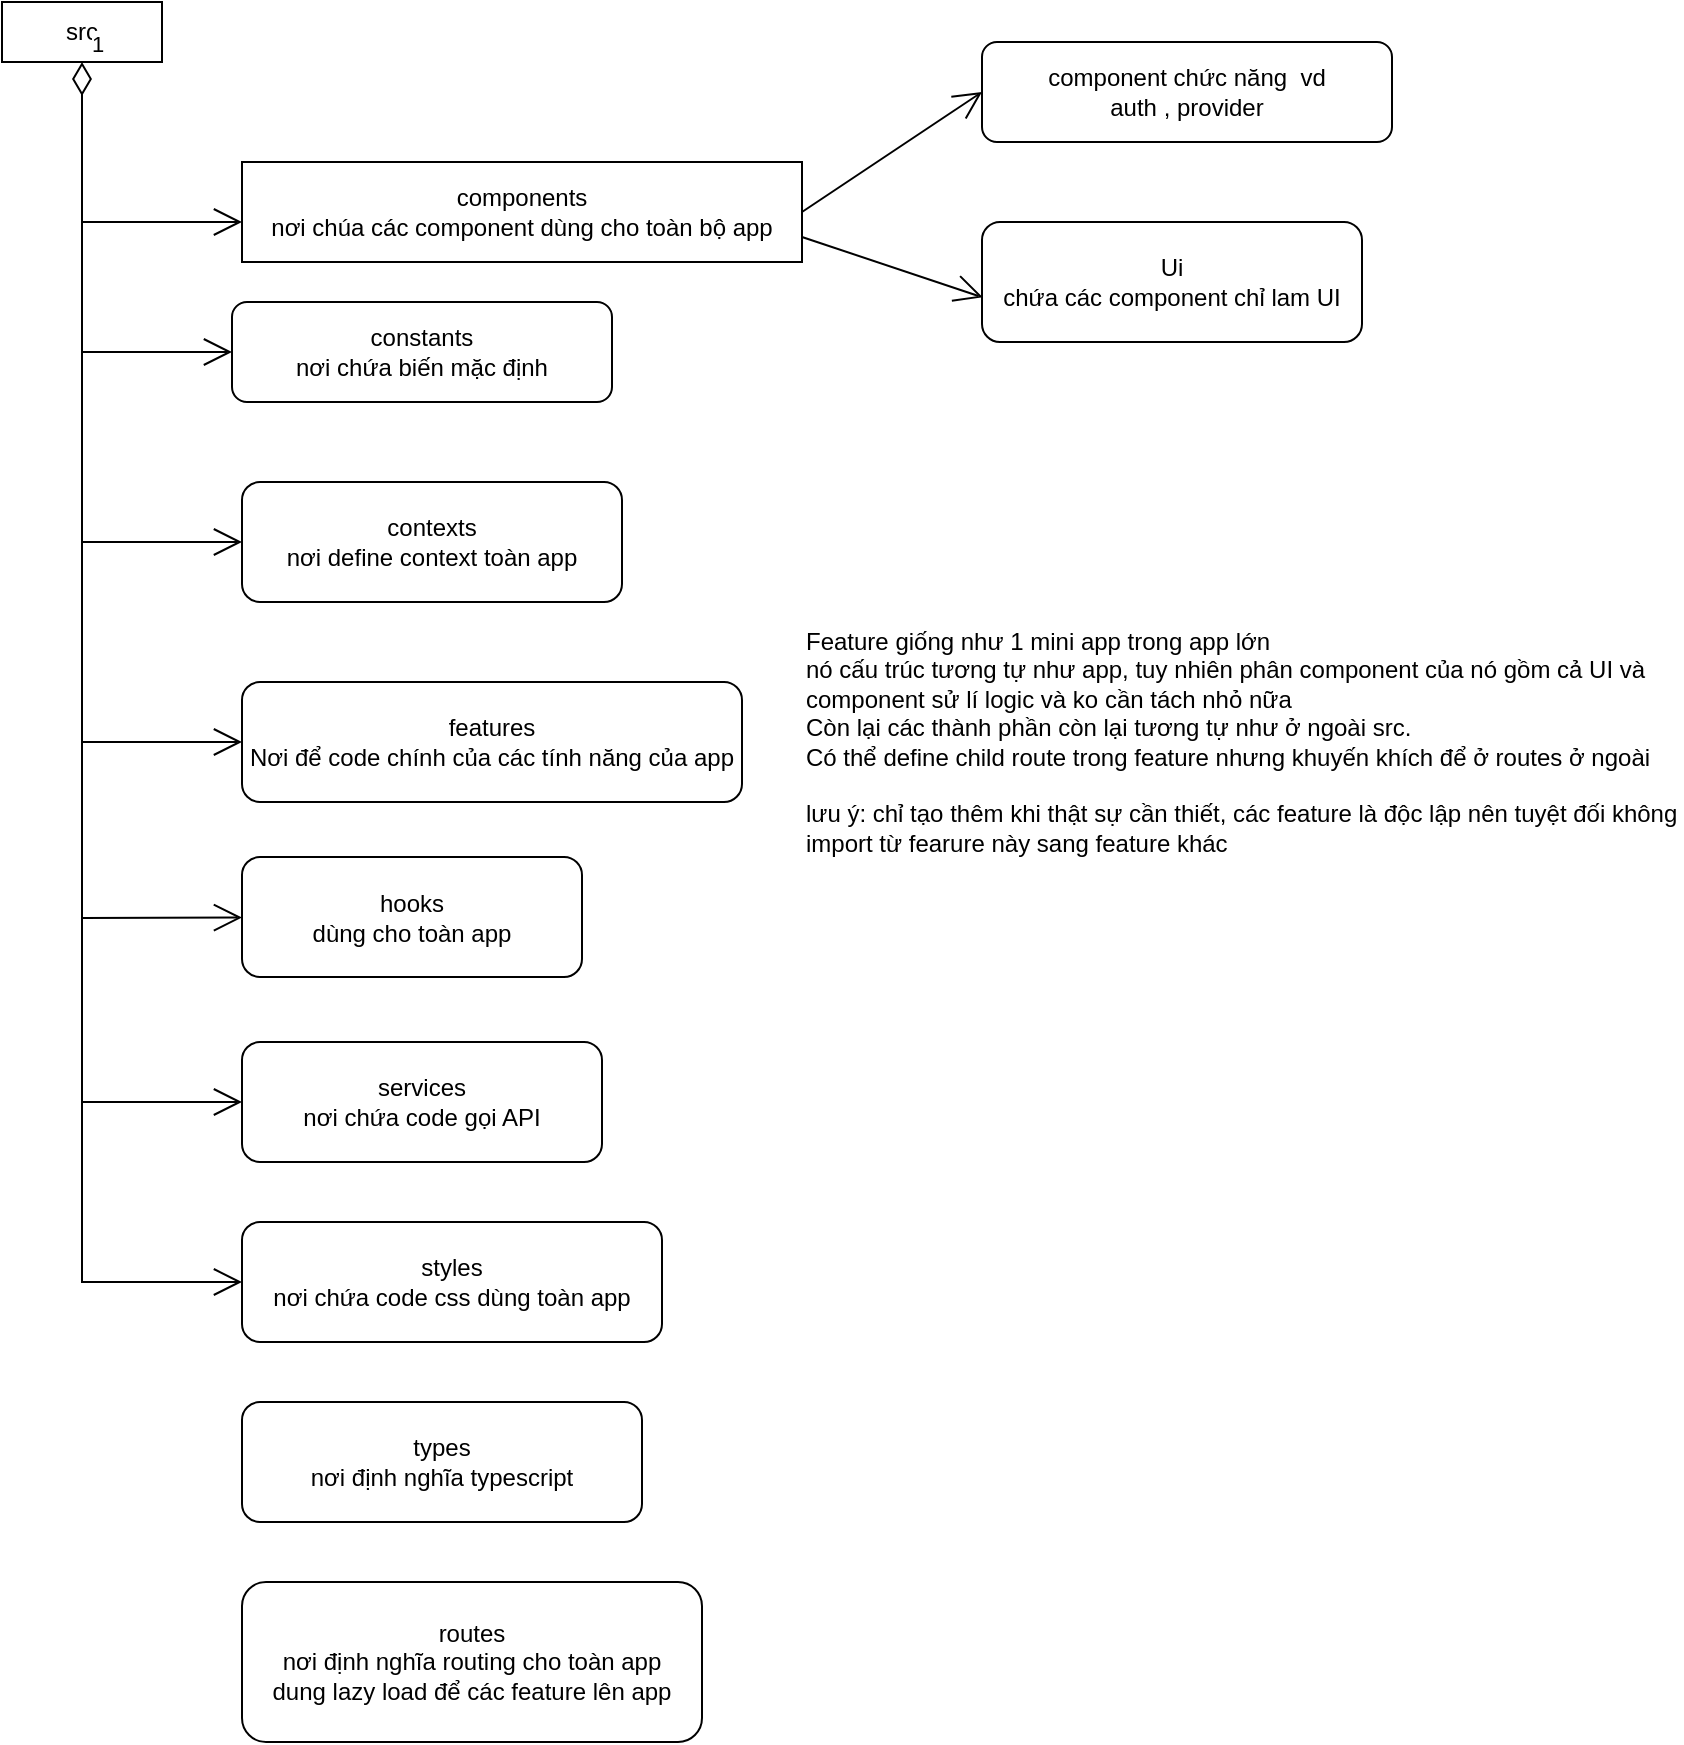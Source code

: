 <mxfile version="24.0.8" type="github">
  <diagram name="Page-1" id="wrw0SfxO5_0Ca2JjUSIg">
    <mxGraphModel dx="1173" dy="738" grid="1" gridSize="10" guides="1" tooltips="1" connect="1" arrows="1" fold="1" page="1" pageScale="1" pageWidth="850" pageHeight="1100" math="0" shadow="0">
      <root>
        <mxCell id="0" />
        <mxCell id="1" parent="0" />
        <mxCell id="Rp1hxPwc3jwJhl6jkTWq-1" value="src" style="rounded=0;whiteSpace=wrap;html=1;" vertex="1" parent="1">
          <mxGeometry y="70" width="80" height="30" as="geometry" />
        </mxCell>
        <mxCell id="Rp1hxPwc3jwJhl6jkTWq-2" value="components&lt;div&gt;nơi chúa các component dùng cho toàn bộ app&lt;/div&gt;" style="rounded=0;whiteSpace=wrap;html=1;" vertex="1" parent="1">
          <mxGeometry x="120" y="150" width="280" height="50" as="geometry" />
        </mxCell>
        <mxCell id="Rp1hxPwc3jwJhl6jkTWq-4" value="component chức năng&amp;nbsp; vd&lt;div&gt;auth , provider&lt;/div&gt;" style="rounded=1;whiteSpace=wrap;html=1;" vertex="1" parent="1">
          <mxGeometry x="490" y="90" width="205" height="50" as="geometry" />
        </mxCell>
        <mxCell id="Rp1hxPwc3jwJhl6jkTWq-5" value="Ui&lt;div&gt;chứa các component chỉ lam UI&lt;/div&gt;" style="rounded=1;whiteSpace=wrap;html=1;" vertex="1" parent="1">
          <mxGeometry x="490" y="180" width="190" height="60" as="geometry" />
        </mxCell>
        <mxCell id="Rp1hxPwc3jwJhl6jkTWq-6" value="constants&lt;div&gt;nơi chứa biến mặc định&lt;/div&gt;" style="rounded=1;whiteSpace=wrap;html=1;" vertex="1" parent="1">
          <mxGeometry x="115" y="220" width="190" height="50" as="geometry" />
        </mxCell>
        <mxCell id="Rp1hxPwc3jwJhl6jkTWq-7" value="contexts&lt;div&gt;nơi define context toàn app&lt;/div&gt;" style="rounded=1;whiteSpace=wrap;html=1;" vertex="1" parent="1">
          <mxGeometry x="120" y="310" width="190" height="60" as="geometry" />
        </mxCell>
        <mxCell id="Rp1hxPwc3jwJhl6jkTWq-8" value="features&lt;div&gt;Nơi để code chính của các tính năng của app&lt;/div&gt;" style="rounded=1;whiteSpace=wrap;html=1;" vertex="1" parent="1">
          <mxGeometry x="120" y="410" width="250" height="60" as="geometry" />
        </mxCell>
        <mxCell id="Rp1hxPwc3jwJhl6jkTWq-9" value="Feature giống như 1 mini app trong app lớn&lt;div&gt;nó cấu trúc tương tự như app, tuy nhiên phân component của nó gồm cả UI và component sử lí logic và ko cần tách nhỏ nữa&lt;/div&gt;&lt;div&gt;Còn lại các thành phần còn lại tương tự như ở ngoài src.&lt;/div&gt;&lt;div&gt;Có thể define child route trong feature nhưng khuyến khích để ở routes ở ngoài&lt;/div&gt;&lt;div&gt;&lt;br&gt;lưu ý: chỉ tạo thêm khi thật sự cần thiết, các feature là độc lập nên tuyệt đối không import từ fearure này sang feature khác&amp;nbsp;&lt;/div&gt;" style="text;html=1;align=left;verticalAlign=middle;whiteSpace=wrap;rounded=0;" vertex="1" parent="1">
          <mxGeometry x="400" y="371.25" width="440" height="137.5" as="geometry" />
        </mxCell>
        <mxCell id="Rp1hxPwc3jwJhl6jkTWq-10" value="hooks&lt;div&gt;dùng cho toàn app&lt;/div&gt;" style="rounded=1;whiteSpace=wrap;html=1;" vertex="1" parent="1">
          <mxGeometry x="120" y="497.5" width="170" height="60" as="geometry" />
        </mxCell>
        <mxCell id="Rp1hxPwc3jwJhl6jkTWq-11" value="services&lt;div&gt;nơi chứa code gọi API&lt;/div&gt;" style="rounded=1;whiteSpace=wrap;html=1;" vertex="1" parent="1">
          <mxGeometry x="120" y="590" width="180" height="60" as="geometry" />
        </mxCell>
        <mxCell id="Rp1hxPwc3jwJhl6jkTWq-12" value="styles&lt;div&gt;nơi chứa code css dùng toàn app&lt;/div&gt;" style="rounded=1;whiteSpace=wrap;html=1;" vertex="1" parent="1">
          <mxGeometry x="120" y="680" width="210" height="60" as="geometry" />
        </mxCell>
        <mxCell id="Rp1hxPwc3jwJhl6jkTWq-13" value="types&lt;div&gt;nơi định nghĩa typescript&lt;/div&gt;" style="rounded=1;whiteSpace=wrap;html=1;" vertex="1" parent="1">
          <mxGeometry x="120" y="770" width="200" height="60" as="geometry" />
        </mxCell>
        <mxCell id="Rp1hxPwc3jwJhl6jkTWq-14" value="routes&lt;div&gt;nơi định nghĩa routing cho toàn app&lt;br&gt;dung lazy load để các feature lên app&lt;/div&gt;" style="rounded=1;whiteSpace=wrap;html=1;" vertex="1" parent="1">
          <mxGeometry x="120" y="860" width="230" height="80" as="geometry" />
        </mxCell>
        <mxCell id="Rp1hxPwc3jwJhl6jkTWq-20" value="1" style="endArrow=open;html=1;endSize=12;startArrow=diamondThin;startSize=14;startFill=0;edgeStyle=orthogonalEdgeStyle;align=left;verticalAlign=bottom;rounded=0;exitX=0.5;exitY=1;exitDx=0;exitDy=0;entryX=0;entryY=0.5;entryDx=0;entryDy=0;" edge="1" parent="1" source="Rp1hxPwc3jwJhl6jkTWq-1" target="Rp1hxPwc3jwJhl6jkTWq-12">
          <mxGeometry x="-1" y="3" relative="1" as="geometry">
            <mxPoint x="340" y="380" as="sourcePoint" />
            <mxPoint x="500" y="380" as="targetPoint" />
            <Array as="points">
              <mxPoint x="40" y="710" />
            </Array>
          </mxGeometry>
        </mxCell>
        <mxCell id="Rp1hxPwc3jwJhl6jkTWq-26" value="" style="endArrow=open;endFill=1;endSize=12;html=1;rounded=0;entryX=0;entryY=0.5;entryDx=0;entryDy=0;" edge="1" parent="1" target="Rp1hxPwc3jwJhl6jkTWq-6">
          <mxGeometry width="160" relative="1" as="geometry">
            <mxPoint x="40" y="245" as="sourcePoint" />
            <mxPoint x="500" y="380" as="targetPoint" />
          </mxGeometry>
        </mxCell>
        <mxCell id="Rp1hxPwc3jwJhl6jkTWq-27" value="" style="endArrow=open;endFill=1;endSize=12;html=1;rounded=0;" edge="1" parent="1">
          <mxGeometry width="160" relative="1" as="geometry">
            <mxPoint x="40" y="180" as="sourcePoint" />
            <mxPoint x="120" y="180" as="targetPoint" />
          </mxGeometry>
        </mxCell>
        <mxCell id="Rp1hxPwc3jwJhl6jkTWq-28" value="" style="endArrow=open;endFill=1;endSize=12;html=1;rounded=0;" edge="1" parent="1" target="Rp1hxPwc3jwJhl6jkTWq-7">
          <mxGeometry width="160" relative="1" as="geometry">
            <mxPoint x="40" y="340" as="sourcePoint" />
            <mxPoint x="500" y="380" as="targetPoint" />
          </mxGeometry>
        </mxCell>
        <mxCell id="Rp1hxPwc3jwJhl6jkTWq-29" value="" style="endArrow=open;endFill=1;endSize=12;html=1;rounded=0;" edge="1" parent="1" target="Rp1hxPwc3jwJhl6jkTWq-8">
          <mxGeometry width="160" relative="1" as="geometry">
            <mxPoint x="40" y="440" as="sourcePoint" />
            <mxPoint x="500" y="380" as="targetPoint" />
          </mxGeometry>
        </mxCell>
        <mxCell id="Rp1hxPwc3jwJhl6jkTWq-30" value="" style="endArrow=open;endFill=1;endSize=12;html=1;rounded=0;" edge="1" parent="1" target="Rp1hxPwc3jwJhl6jkTWq-10">
          <mxGeometry width="160" relative="1" as="geometry">
            <mxPoint x="40" y="528" as="sourcePoint" />
            <mxPoint x="500" y="380" as="targetPoint" />
          </mxGeometry>
        </mxCell>
        <mxCell id="Rp1hxPwc3jwJhl6jkTWq-31" value="" style="endArrow=open;endFill=1;endSize=12;html=1;rounded=0;" edge="1" parent="1" target="Rp1hxPwc3jwJhl6jkTWq-11">
          <mxGeometry width="160" relative="1" as="geometry">
            <mxPoint x="40" y="620" as="sourcePoint" />
            <mxPoint x="500" y="380" as="targetPoint" />
          </mxGeometry>
        </mxCell>
        <mxCell id="Rp1hxPwc3jwJhl6jkTWq-32" value="" style="endArrow=open;endFill=1;endSize=12;html=1;rounded=0;exitX=1;exitY=0.5;exitDx=0;exitDy=0;entryX=0;entryY=0.5;entryDx=0;entryDy=0;" edge="1" parent="1" source="Rp1hxPwc3jwJhl6jkTWq-2" target="Rp1hxPwc3jwJhl6jkTWq-4">
          <mxGeometry width="160" relative="1" as="geometry">
            <mxPoint x="340" y="380" as="sourcePoint" />
            <mxPoint x="500" y="380" as="targetPoint" />
          </mxGeometry>
        </mxCell>
        <mxCell id="Rp1hxPwc3jwJhl6jkTWq-33" value="" style="endArrow=open;endFill=1;endSize=12;html=1;rounded=0;exitX=1;exitY=0.75;exitDx=0;exitDy=0;entryX=0.002;entryY=0.628;entryDx=0;entryDy=0;entryPerimeter=0;" edge="1" parent="1" source="Rp1hxPwc3jwJhl6jkTWq-2" target="Rp1hxPwc3jwJhl6jkTWq-5">
          <mxGeometry width="160" relative="1" as="geometry">
            <mxPoint x="340" y="380" as="sourcePoint" />
            <mxPoint x="500" y="380" as="targetPoint" />
          </mxGeometry>
        </mxCell>
      </root>
    </mxGraphModel>
  </diagram>
</mxfile>
